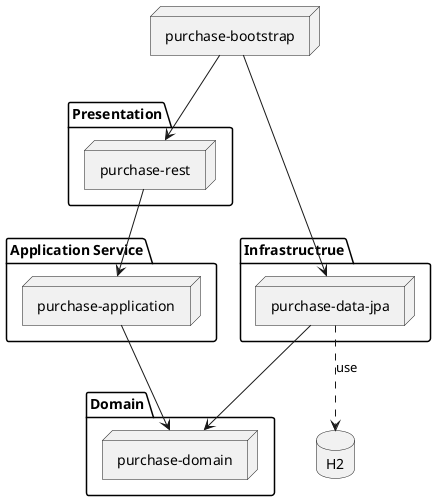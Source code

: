 @startuml
node "purchase-bootstrap"

package "Presentation" {
  node "purchase-rest"
}

package "Domain" {
  node "purchase-domain"
}


package "Application Service" {
  node "purchase-application"
}

package "Infrastructrue" {
  node "purchase-data-jpa"
}

database "H2" {

}


[purchase-bootstrap] --> [purchase-rest]
[purchase-bootstrap] --> [purchase-data-jpa]

[purchase-data-jpa] --> [purchase-domain]
[purchase-application] --> [purchase-domain]

[purchase-rest] --> [purchase-application]
[purchase-data-jpa] -[dashed]->H2 : use


@enduml